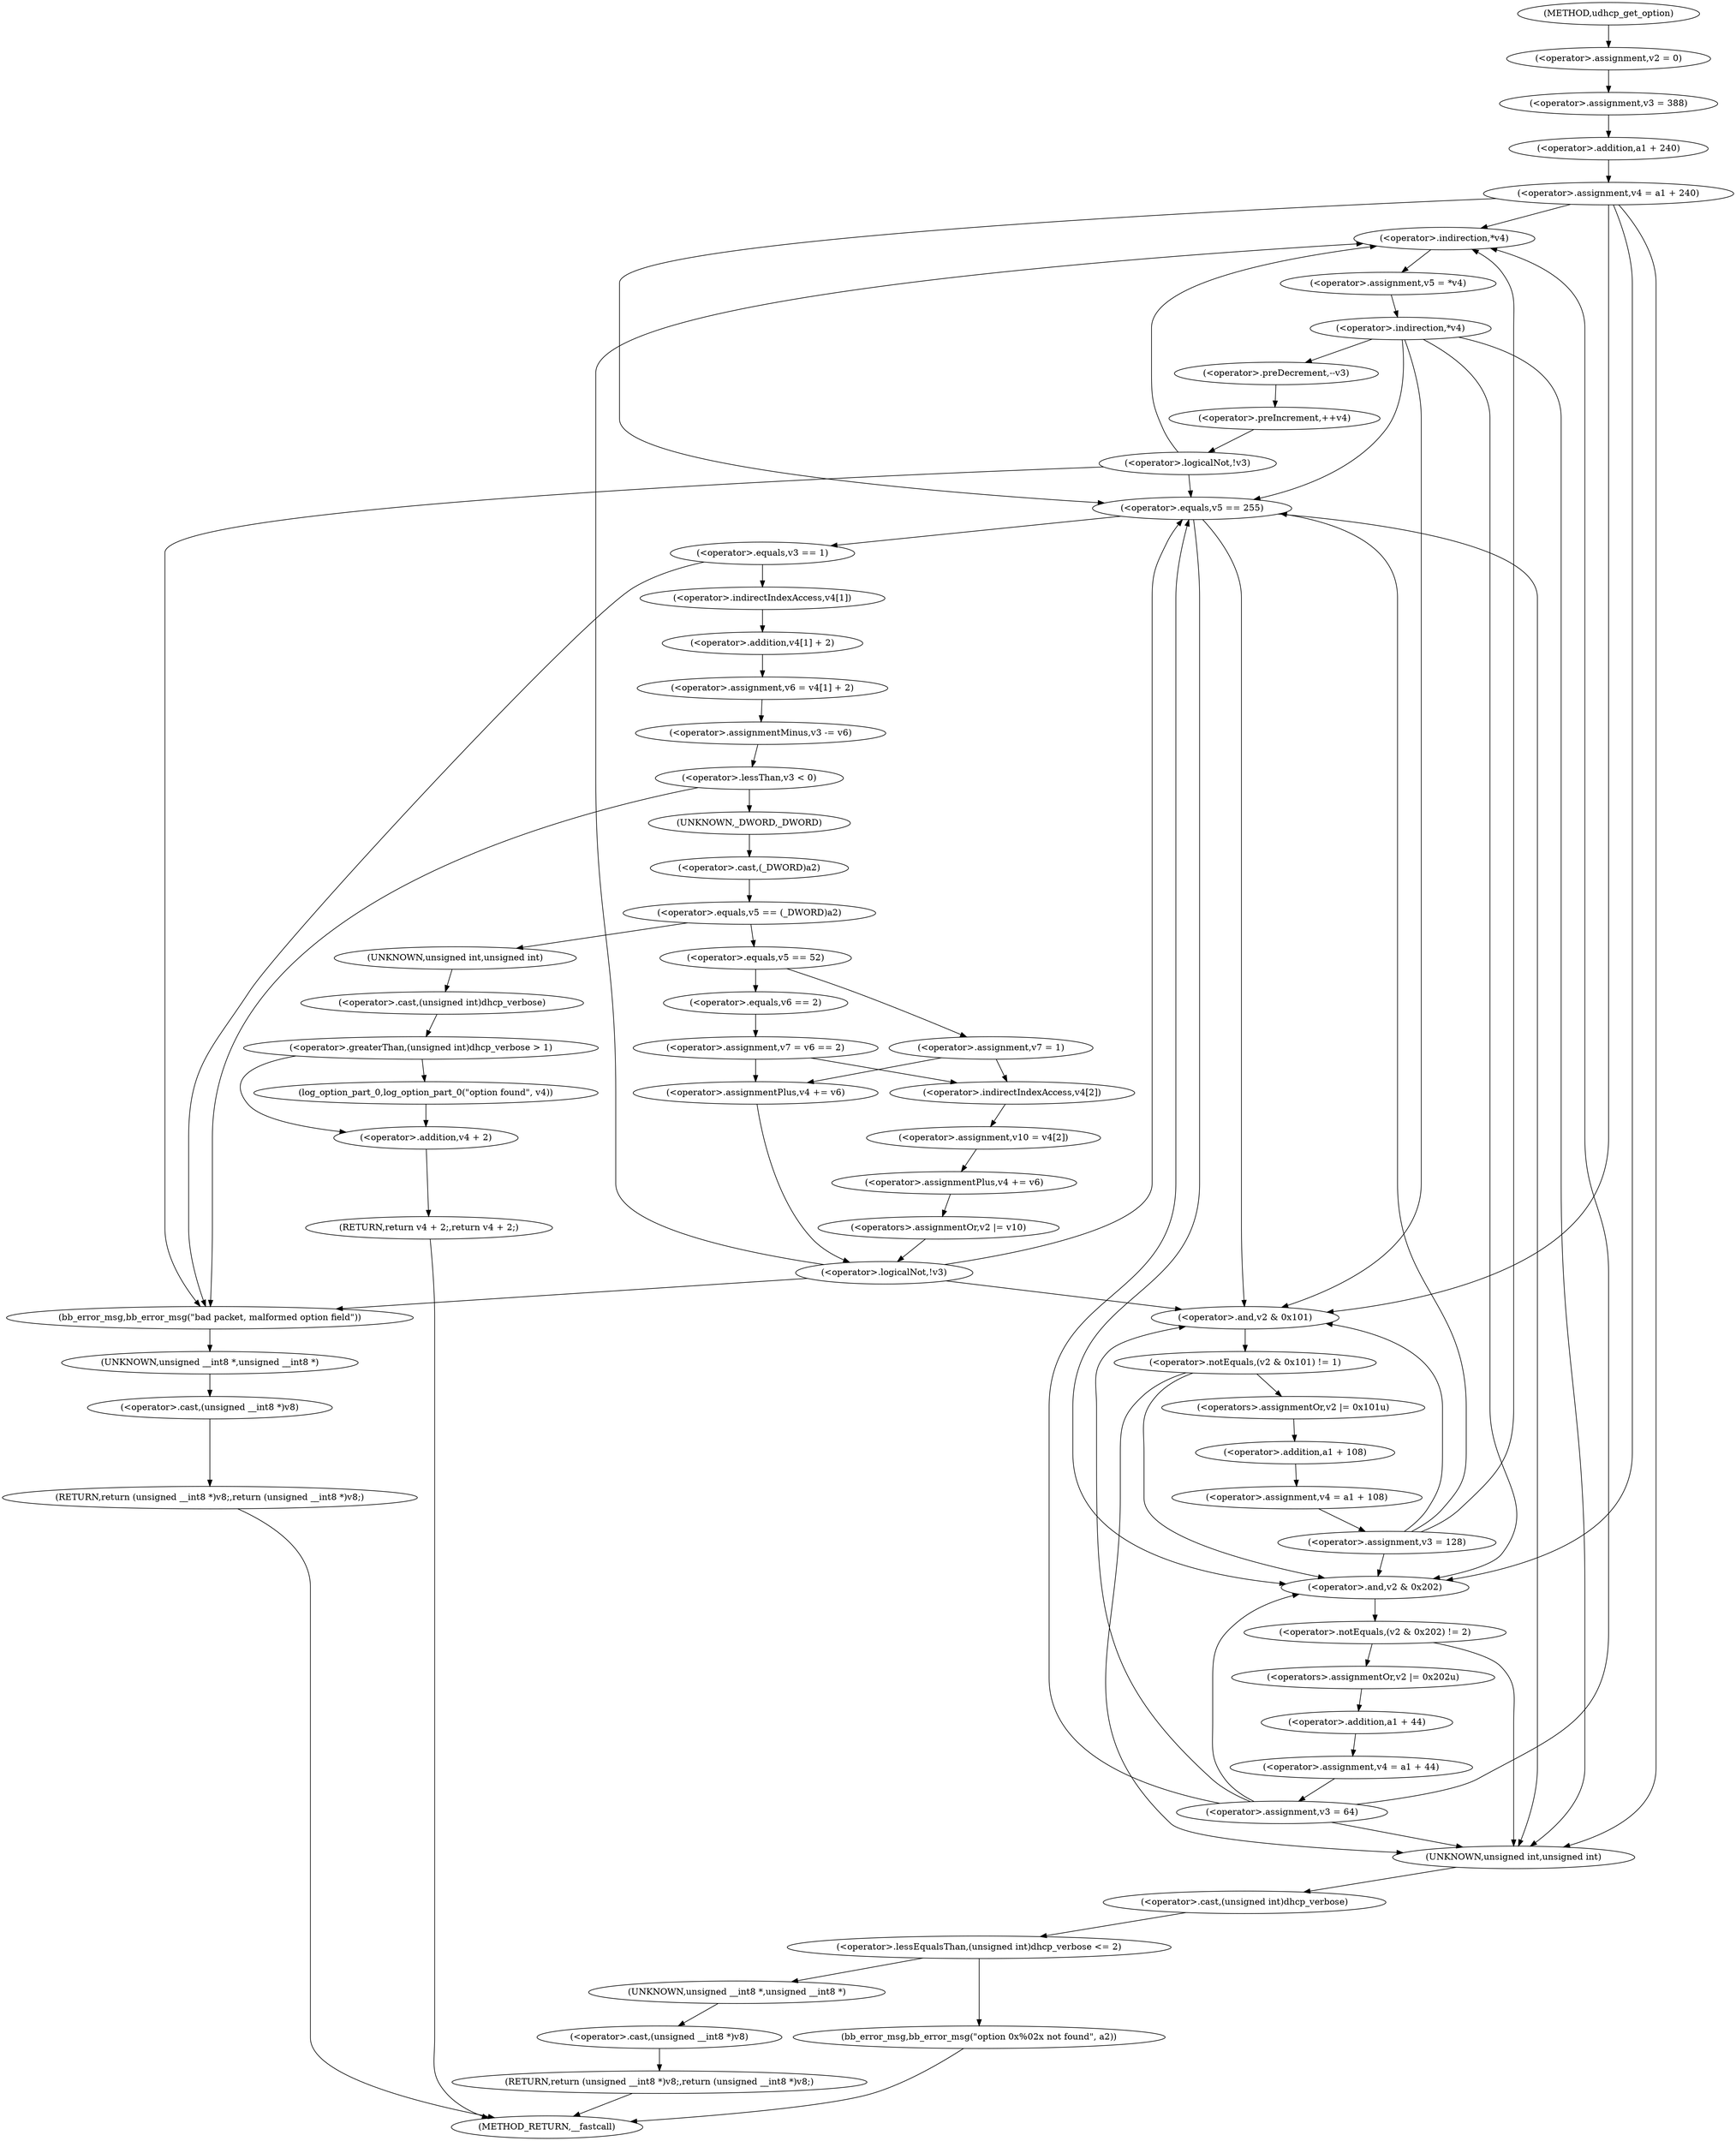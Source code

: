 digraph udhcp_get_option {  
"1000121" [label = "(<operator>.assignment,v2 = 0)" ]
"1000124" [label = "(<operator>.assignment,v3 = 388)" ]
"1000127" [label = "(<operator>.assignment,v4 = a1 + 240)" ]
"1000129" [label = "(<operator>.addition,a1 + 240)" ]
"1000144" [label = "(<operator>.assignment,v5 = *v4)" ]
"1000146" [label = "(<operator>.indirection,*v4)" ]
"1000149" [label = "(<operator>.indirection,*v4)" ]
"1000152" [label = "(<operator>.preDecrement,--v3)" ]
"1000154" [label = "(<operator>.preIncrement,++v4)" ]
"1000157" [label = "(<operator>.logicalNot,!v3)" ]
"1000161" [label = "(<operator>.equals,v5 == 255)" ]
"1000166" [label = "(<operator>.equals,v3 == 1)" ]
"1000170" [label = "(<operator>.assignment,v6 = v4[1] + 2)" ]
"1000172" [label = "(<operator>.addition,v4[1] + 2)" ]
"1000173" [label = "(<operator>.indirectIndexAccess,v4[1])" ]
"1000177" [label = "(<operator>.assignmentMinus,v3 -= v6)" ]
"1000181" [label = "(<operator>.lessThan,v3 < 0)" ]
"1000186" [label = "(<operator>.equals,v5 == (_DWORD)a2)" ]
"1000188" [label = "(<operator>.cast,(_DWORD)a2)" ]
"1000189" [label = "(UNKNOWN,_DWORD,_DWORD)" ]
"1000193" [label = "(<operator>.greaterThan,(unsigned int)dhcp_verbose > 1)" ]
"1000194" [label = "(<operator>.cast,(unsigned int)dhcp_verbose)" ]
"1000195" [label = "(UNKNOWN,unsigned int,unsigned int)" ]
"1000198" [label = "(log_option_part_0,log_option_part_0(\"option found\", v4))" ]
"1000201" [label = "(RETURN,return v4 + 2;,return v4 + 2;)" ]
"1000202" [label = "(<operator>.addition,v4 + 2)" ]
"1000206" [label = "(<operator>.equals,v5 == 52)" ]
"1000209" [label = "(<operator>.assignment,v7 = v6 == 2)" ]
"1000211" [label = "(<operator>.equals,v6 == 2)" ]
"1000215" [label = "(<operator>.assignment,v7 = 1)" ]
"1000221" [label = "(<operator>.assignmentPlus,v4 += v6)" ]
"1000226" [label = "(<operator>.assignment,v10 = v4[2])" ]
"1000228" [label = "(<operator>.indirectIndexAccess,v4[2])" ]
"1000231" [label = "(<operator>.assignmentPlus,v4 += v6)" ]
"1000234" [label = "(<operators>.assignmentOr,v2 |= v10)" ]
"1000238" [label = "(<operator>.logicalNot,!v3)" ]
"1000243" [label = "(bb_error_msg,bb_error_msg(\"bad packet, malformed option field\"))" ]
"1000245" [label = "(RETURN,return (unsigned __int8 *)v8;,return (unsigned __int8 *)v8;)" ]
"1000246" [label = "(<operator>.cast,(unsigned __int8 *)v8)" ]
"1000247" [label = "(UNKNOWN,unsigned __int8 *,unsigned __int8 *)" ]
"1000250" [label = "(<operator>.notEquals,(v2 & 0x101) != 1)" ]
"1000251" [label = "(<operator>.and,v2 & 0x101)" ]
"1000256" [label = "(<operators>.assignmentOr,v2 |= 0x101u)" ]
"1000259" [label = "(<operator>.assignment,v4 = a1 + 108)" ]
"1000261" [label = "(<operator>.addition,a1 + 108)" ]
"1000264" [label = "(<operator>.assignment,v3 = 128)" ]
"1000268" [label = "(<operator>.notEquals,(v2 & 0x202) != 2)" ]
"1000269" [label = "(<operator>.and,v2 & 0x202)" ]
"1000274" [label = "(<operators>.assignmentOr,v2 |= 0x202u)" ]
"1000277" [label = "(<operator>.assignment,v4 = a1 + 44)" ]
"1000279" [label = "(<operator>.addition,a1 + 44)" ]
"1000282" [label = "(<operator>.assignment,v3 = 64)" ]
"1000287" [label = "(<operator>.lessEqualsThan,(unsigned int)dhcp_verbose <= 2)" ]
"1000288" [label = "(<operator>.cast,(unsigned int)dhcp_verbose)" ]
"1000289" [label = "(UNKNOWN,unsigned int,unsigned int)" ]
"1000292" [label = "(RETURN,return (unsigned __int8 *)v8;,return (unsigned __int8 *)v8;)" ]
"1000293" [label = "(<operator>.cast,(unsigned __int8 *)v8)" ]
"1000294" [label = "(UNKNOWN,unsigned __int8 *,unsigned __int8 *)" ]
"1000296" [label = "(bb_error_msg,bb_error_msg(\"option 0x%02x not found\", a2))" ]
"1000109" [label = "(METHOD,udhcp_get_option)" ]
"1000300" [label = "(METHOD_RETURN,__fastcall)" ]
  "1000121" -> "1000124" 
  "1000124" -> "1000129" 
  "1000127" -> "1000146" 
  "1000127" -> "1000161" 
  "1000127" -> "1000251" 
  "1000127" -> "1000269" 
  "1000127" -> "1000289" 
  "1000129" -> "1000127" 
  "1000144" -> "1000149" 
  "1000146" -> "1000144" 
  "1000149" -> "1000161" 
  "1000149" -> "1000251" 
  "1000149" -> "1000269" 
  "1000149" -> "1000289" 
  "1000149" -> "1000152" 
  "1000152" -> "1000154" 
  "1000154" -> "1000157" 
  "1000157" -> "1000146" 
  "1000157" -> "1000161" 
  "1000157" -> "1000243" 
  "1000161" -> "1000251" 
  "1000161" -> "1000269" 
  "1000161" -> "1000289" 
  "1000161" -> "1000166" 
  "1000166" -> "1000243" 
  "1000166" -> "1000173" 
  "1000170" -> "1000177" 
  "1000172" -> "1000170" 
  "1000173" -> "1000172" 
  "1000177" -> "1000181" 
  "1000181" -> "1000243" 
  "1000181" -> "1000189" 
  "1000186" -> "1000195" 
  "1000186" -> "1000206" 
  "1000188" -> "1000186" 
  "1000189" -> "1000188" 
  "1000193" -> "1000198" 
  "1000193" -> "1000202" 
  "1000194" -> "1000193" 
  "1000195" -> "1000194" 
  "1000198" -> "1000202" 
  "1000201" -> "1000300" 
  "1000202" -> "1000201" 
  "1000206" -> "1000211" 
  "1000206" -> "1000215" 
  "1000209" -> "1000221" 
  "1000209" -> "1000228" 
  "1000211" -> "1000209" 
  "1000215" -> "1000221" 
  "1000215" -> "1000228" 
  "1000221" -> "1000238" 
  "1000226" -> "1000231" 
  "1000228" -> "1000226" 
  "1000231" -> "1000234" 
  "1000234" -> "1000238" 
  "1000238" -> "1000146" 
  "1000238" -> "1000161" 
  "1000238" -> "1000251" 
  "1000238" -> "1000243" 
  "1000243" -> "1000247" 
  "1000245" -> "1000300" 
  "1000246" -> "1000245" 
  "1000247" -> "1000246" 
  "1000250" -> "1000269" 
  "1000250" -> "1000289" 
  "1000250" -> "1000256" 
  "1000251" -> "1000250" 
  "1000256" -> "1000261" 
  "1000259" -> "1000264" 
  "1000261" -> "1000259" 
  "1000264" -> "1000146" 
  "1000264" -> "1000161" 
  "1000264" -> "1000251" 
  "1000264" -> "1000269" 
  "1000268" -> "1000289" 
  "1000268" -> "1000274" 
  "1000269" -> "1000268" 
  "1000274" -> "1000279" 
  "1000277" -> "1000282" 
  "1000279" -> "1000277" 
  "1000282" -> "1000146" 
  "1000282" -> "1000161" 
  "1000282" -> "1000251" 
  "1000282" -> "1000269" 
  "1000282" -> "1000289" 
  "1000287" -> "1000294" 
  "1000287" -> "1000296" 
  "1000288" -> "1000287" 
  "1000289" -> "1000288" 
  "1000292" -> "1000300" 
  "1000293" -> "1000292" 
  "1000294" -> "1000293" 
  "1000296" -> "1000300" 
  "1000109" -> "1000121" 
}
